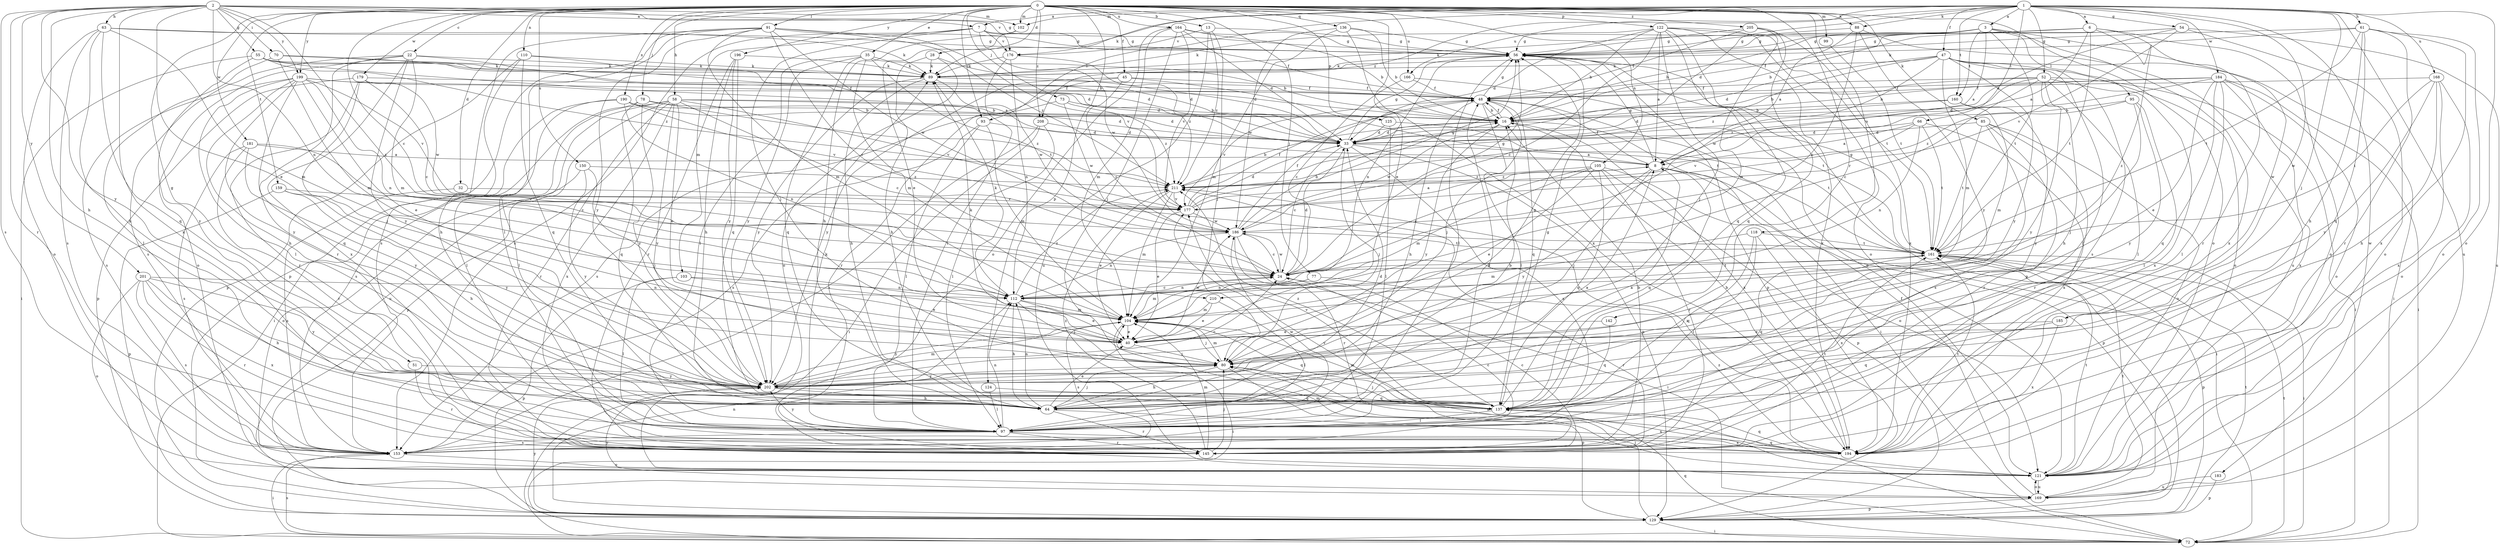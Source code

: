 strict digraph  {
0;
1;
2;
3;
6;
7;
8;
13;
16;
22;
24;
28;
32;
33;
35;
40;
45;
47;
48;
51;
52;
54;
55;
56;
58;
61;
63;
64;
66;
70;
72;
73;
77;
78;
80;
85;
88;
89;
91;
93;
95;
97;
99;
102;
103;
104;
105;
110;
112;
118;
121;
122;
124;
125;
129;
136;
137;
142;
145;
150;
153;
159;
160;
161;
164;
166;
168;
169;
176;
177;
179;
181;
183;
184;
185;
186;
190;
194;
196;
199;
201;
202;
205;
208;
210;
211;
0 -> 13  [label=b];
0 -> 22  [label=c];
0 -> 24  [label=c];
0 -> 28  [label=d];
0 -> 32  [label=d];
0 -> 35  [label=e];
0 -> 40  [label=e];
0 -> 45  [label=f];
0 -> 51  [label=g];
0 -> 58  [label=h];
0 -> 73  [label=j];
0 -> 77  [label=j];
0 -> 78  [label=j];
0 -> 85  [label=k];
0 -> 88  [label=k];
0 -> 91  [label=l];
0 -> 93  [label=l];
0 -> 99  [label=m];
0 -> 102  [label=m];
0 -> 105  [label=n];
0 -> 110  [label=n];
0 -> 118  [label=o];
0 -> 121  [label=o];
0 -> 122  [label=p];
0 -> 124  [label=p];
0 -> 125  [label=p];
0 -> 136  [label=q];
0 -> 142  [label=r];
0 -> 150  [label=s];
0 -> 159  [label=t];
0 -> 164  [label=u];
0 -> 166  [label=u];
0 -> 179  [label=w];
0 -> 181  [label=w];
0 -> 190  [label=x];
0 -> 196  [label=y];
0 -> 199  [label=y];
0 -> 205  [label=z];
0 -> 208  [label=z];
1 -> 3  [label=a];
1 -> 6  [label=a];
1 -> 7  [label=a];
1 -> 33  [label=d];
1 -> 47  [label=f];
1 -> 52  [label=g];
1 -> 54  [label=g];
1 -> 61  [label=h];
1 -> 66  [label=i];
1 -> 80  [label=j];
1 -> 88  [label=k];
1 -> 89  [label=k];
1 -> 93  [label=l];
1 -> 102  [label=m];
1 -> 121  [label=o];
1 -> 160  [label=t];
1 -> 166  [label=u];
1 -> 168  [label=u];
1 -> 169  [label=u];
1 -> 176  [label=v];
1 -> 183  [label=w];
1 -> 184  [label=w];
1 -> 185  [label=w];
1 -> 208  [label=z];
2 -> 7  [label=a];
2 -> 40  [label=e];
2 -> 55  [label=g];
2 -> 56  [label=g];
2 -> 63  [label=h];
2 -> 64  [label=h];
2 -> 70  [label=i];
2 -> 102  [label=m];
2 -> 112  [label=n];
2 -> 145  [label=r];
2 -> 153  [label=s];
2 -> 176  [label=v];
2 -> 194  [label=x];
2 -> 199  [label=y];
2 -> 201  [label=y];
2 -> 202  [label=y];
2 -> 210  [label=z];
3 -> 8  [label=a];
3 -> 16  [label=b];
3 -> 56  [label=g];
3 -> 89  [label=k];
3 -> 95  [label=l];
3 -> 160  [label=t];
3 -> 161  [label=t];
3 -> 185  [label=w];
3 -> 194  [label=x];
6 -> 8  [label=a];
6 -> 16  [label=b];
6 -> 56  [label=g];
6 -> 89  [label=k];
6 -> 121  [label=o];
6 -> 145  [label=r];
6 -> 161  [label=t];
6 -> 210  [label=z];
7 -> 48  [label=f];
7 -> 56  [label=g];
7 -> 80  [label=j];
7 -> 103  [label=m];
7 -> 153  [label=s];
7 -> 176  [label=v];
7 -> 186  [label=w];
8 -> 48  [label=f];
8 -> 56  [label=g];
8 -> 72  [label=i];
8 -> 80  [label=j];
8 -> 129  [label=p];
8 -> 137  [label=q];
8 -> 202  [label=y];
8 -> 211  [label=z];
13 -> 56  [label=g];
13 -> 80  [label=j];
13 -> 169  [label=u];
13 -> 176  [label=v];
13 -> 211  [label=z];
16 -> 33  [label=d];
16 -> 48  [label=f];
16 -> 72  [label=i];
16 -> 186  [label=w];
16 -> 194  [label=x];
16 -> 202  [label=y];
22 -> 33  [label=d];
22 -> 89  [label=k];
22 -> 104  [label=m];
22 -> 121  [label=o];
22 -> 145  [label=r];
22 -> 153  [label=s];
22 -> 194  [label=x];
22 -> 202  [label=y];
24 -> 33  [label=d];
24 -> 112  [label=n];
24 -> 161  [label=t];
24 -> 186  [label=w];
28 -> 33  [label=d];
28 -> 64  [label=h];
28 -> 89  [label=k];
28 -> 121  [label=o];
32 -> 153  [label=s];
32 -> 177  [label=v];
33 -> 8  [label=a];
33 -> 24  [label=c];
33 -> 56  [label=g];
33 -> 80  [label=j];
33 -> 129  [label=p];
33 -> 153  [label=s];
35 -> 16  [label=b];
35 -> 89  [label=k];
35 -> 97  [label=l];
35 -> 104  [label=m];
35 -> 137  [label=q];
35 -> 161  [label=t];
35 -> 202  [label=y];
40 -> 80  [label=j];
40 -> 89  [label=k];
40 -> 186  [label=w];
45 -> 24  [label=c];
45 -> 48  [label=f];
45 -> 145  [label=r];
45 -> 161  [label=t];
45 -> 202  [label=y];
47 -> 33  [label=d];
47 -> 72  [label=i];
47 -> 89  [label=k];
47 -> 97  [label=l];
47 -> 104  [label=m];
47 -> 121  [label=o];
47 -> 153  [label=s];
47 -> 186  [label=w];
47 -> 202  [label=y];
47 -> 211  [label=z];
48 -> 16  [label=b];
48 -> 56  [label=g];
48 -> 64  [label=h];
48 -> 80  [label=j];
48 -> 97  [label=l];
48 -> 137  [label=q];
48 -> 177  [label=v];
51 -> 145  [label=r];
51 -> 202  [label=y];
52 -> 16  [label=b];
52 -> 24  [label=c];
52 -> 48  [label=f];
52 -> 64  [label=h];
52 -> 72  [label=i];
52 -> 97  [label=l];
52 -> 194  [label=x];
52 -> 202  [label=y];
52 -> 211  [label=z];
54 -> 33  [label=d];
54 -> 48  [label=f];
54 -> 56  [label=g];
54 -> 121  [label=o];
54 -> 169  [label=u];
54 -> 177  [label=v];
55 -> 8  [label=a];
55 -> 16  [label=b];
55 -> 48  [label=f];
55 -> 72  [label=i];
55 -> 89  [label=k];
55 -> 202  [label=y];
55 -> 211  [label=z];
56 -> 89  [label=k];
56 -> 97  [label=l];
56 -> 112  [label=n];
56 -> 121  [label=o];
56 -> 129  [label=p];
58 -> 16  [label=b];
58 -> 24  [label=c];
58 -> 33  [label=d];
58 -> 40  [label=e];
58 -> 72  [label=i];
58 -> 129  [label=p];
58 -> 145  [label=r];
58 -> 169  [label=u];
58 -> 177  [label=v];
58 -> 194  [label=x];
58 -> 202  [label=y];
61 -> 56  [label=g];
61 -> 64  [label=h];
61 -> 89  [label=k];
61 -> 121  [label=o];
61 -> 137  [label=q];
61 -> 145  [label=r];
61 -> 161  [label=t];
61 -> 194  [label=x];
63 -> 56  [label=g];
63 -> 64  [label=h];
63 -> 89  [label=k];
63 -> 104  [label=m];
63 -> 121  [label=o];
63 -> 137  [label=q];
63 -> 153  [label=s];
64 -> 8  [label=a];
64 -> 16  [label=b];
64 -> 33  [label=d];
64 -> 40  [label=e];
64 -> 56  [label=g];
64 -> 80  [label=j];
64 -> 112  [label=n];
64 -> 145  [label=r];
64 -> 194  [label=x];
66 -> 8  [label=a];
66 -> 33  [label=d];
66 -> 112  [label=n];
66 -> 145  [label=r];
66 -> 161  [label=t];
66 -> 177  [label=v];
70 -> 33  [label=d];
70 -> 89  [label=k];
70 -> 97  [label=l];
70 -> 104  [label=m];
72 -> 137  [label=q];
72 -> 153  [label=s];
72 -> 161  [label=t];
72 -> 211  [label=z];
73 -> 16  [label=b];
73 -> 153  [label=s];
73 -> 186  [label=w];
73 -> 211  [label=z];
77 -> 104  [label=m];
77 -> 112  [label=n];
77 -> 145  [label=r];
78 -> 16  [label=b];
78 -> 97  [label=l];
78 -> 137  [label=q];
78 -> 202  [label=y];
78 -> 211  [label=z];
80 -> 56  [label=g];
80 -> 64  [label=h];
80 -> 104  [label=m];
80 -> 129  [label=p];
80 -> 194  [label=x];
80 -> 202  [label=y];
85 -> 33  [label=d];
85 -> 121  [label=o];
85 -> 145  [label=r];
85 -> 153  [label=s];
85 -> 161  [label=t];
85 -> 194  [label=x];
88 -> 8  [label=a];
88 -> 24  [label=c];
88 -> 56  [label=g];
88 -> 169  [label=u];
88 -> 202  [label=y];
89 -> 48  [label=f];
89 -> 64  [label=h];
89 -> 186  [label=w];
89 -> 202  [label=y];
91 -> 24  [label=c];
91 -> 56  [label=g];
91 -> 97  [label=l];
91 -> 104  [label=m];
91 -> 129  [label=p];
91 -> 153  [label=s];
91 -> 177  [label=v];
91 -> 186  [label=w];
91 -> 202  [label=y];
91 -> 211  [label=z];
93 -> 33  [label=d];
93 -> 97  [label=l];
93 -> 104  [label=m];
93 -> 153  [label=s];
95 -> 16  [label=b];
95 -> 80  [label=j];
95 -> 97  [label=l];
95 -> 202  [label=y];
95 -> 211  [label=z];
97 -> 48  [label=f];
97 -> 89  [label=k];
97 -> 112  [label=n];
97 -> 145  [label=r];
97 -> 153  [label=s];
97 -> 186  [label=w];
97 -> 194  [label=x];
97 -> 202  [label=y];
99 -> 161  [label=t];
102 -> 40  [label=e];
102 -> 64  [label=h];
103 -> 40  [label=e];
103 -> 97  [label=l];
103 -> 112  [label=n];
103 -> 129  [label=p];
104 -> 40  [label=e];
104 -> 72  [label=i];
104 -> 80  [label=j];
104 -> 137  [label=q];
104 -> 153  [label=s];
104 -> 202  [label=y];
105 -> 24  [label=c];
105 -> 40  [label=e];
105 -> 104  [label=m];
105 -> 121  [label=o];
105 -> 129  [label=p];
105 -> 137  [label=q];
105 -> 145  [label=r];
105 -> 211  [label=z];
110 -> 33  [label=d];
110 -> 64  [label=h];
110 -> 89  [label=k];
110 -> 129  [label=p];
110 -> 137  [label=q];
112 -> 24  [label=c];
112 -> 40  [label=e];
112 -> 64  [label=h];
112 -> 80  [label=j];
112 -> 89  [label=k];
112 -> 104  [label=m];
112 -> 211  [label=z];
118 -> 97  [label=l];
118 -> 104  [label=m];
118 -> 137  [label=q];
118 -> 161  [label=t];
118 -> 194  [label=x];
121 -> 104  [label=m];
121 -> 137  [label=q];
121 -> 161  [label=t];
121 -> 169  [label=u];
121 -> 177  [label=v];
122 -> 8  [label=a];
122 -> 16  [label=b];
122 -> 24  [label=c];
122 -> 33  [label=d];
122 -> 56  [label=g];
122 -> 80  [label=j];
122 -> 121  [label=o];
122 -> 129  [label=p];
122 -> 137  [label=q];
122 -> 161  [label=t];
122 -> 194  [label=x];
124 -> 97  [label=l];
124 -> 137  [label=q];
125 -> 33  [label=d];
125 -> 97  [label=l];
125 -> 161  [label=t];
129 -> 72  [label=i];
129 -> 80  [label=j];
129 -> 112  [label=n];
129 -> 161  [label=t];
129 -> 202  [label=y];
136 -> 16  [label=b];
136 -> 56  [label=g];
136 -> 104  [label=m];
136 -> 186  [label=w];
136 -> 194  [label=x];
137 -> 8  [label=a];
137 -> 80  [label=j];
137 -> 97  [label=l];
137 -> 104  [label=m];
137 -> 177  [label=v];
137 -> 211  [label=z];
142 -> 40  [label=e];
142 -> 137  [label=q];
145 -> 24  [label=c];
145 -> 80  [label=j];
145 -> 104  [label=m];
145 -> 161  [label=t];
145 -> 211  [label=z];
150 -> 80  [label=j];
150 -> 121  [label=o];
150 -> 202  [label=y];
150 -> 211  [label=z];
153 -> 16  [label=b];
153 -> 24  [label=c];
153 -> 72  [label=i];
153 -> 121  [label=o];
159 -> 64  [label=h];
159 -> 129  [label=p];
159 -> 177  [label=v];
159 -> 202  [label=y];
160 -> 16  [label=b];
160 -> 33  [label=d];
160 -> 104  [label=m];
160 -> 202  [label=y];
161 -> 24  [label=c];
161 -> 56  [label=g];
161 -> 72  [label=i];
161 -> 129  [label=p];
161 -> 137  [label=q];
164 -> 16  [label=b];
164 -> 33  [label=d];
164 -> 56  [label=g];
164 -> 80  [label=j];
164 -> 104  [label=m];
164 -> 121  [label=o];
164 -> 177  [label=v];
166 -> 24  [label=c];
166 -> 48  [label=f];
166 -> 161  [label=t];
168 -> 48  [label=f];
168 -> 64  [label=h];
168 -> 121  [label=o];
168 -> 161  [label=t];
168 -> 194  [label=x];
168 -> 202  [label=y];
169 -> 48  [label=f];
169 -> 121  [label=o];
169 -> 129  [label=p];
169 -> 161  [label=t];
169 -> 202  [label=y];
176 -> 89  [label=k];
176 -> 97  [label=l];
176 -> 112  [label=n];
176 -> 211  [label=z];
177 -> 8  [label=a];
177 -> 33  [label=d];
177 -> 40  [label=e];
177 -> 48  [label=f];
177 -> 56  [label=g];
177 -> 186  [label=w];
179 -> 24  [label=c];
179 -> 48  [label=f];
179 -> 80  [label=j];
179 -> 129  [label=p];
179 -> 145  [label=r];
179 -> 186  [label=w];
181 -> 8  [label=a];
181 -> 24  [label=c];
181 -> 145  [label=r];
181 -> 153  [label=s];
181 -> 202  [label=y];
183 -> 129  [label=p];
183 -> 169  [label=u];
184 -> 16  [label=b];
184 -> 33  [label=d];
184 -> 40  [label=e];
184 -> 48  [label=f];
184 -> 72  [label=i];
184 -> 97  [label=l];
184 -> 121  [label=o];
184 -> 137  [label=q];
184 -> 194  [label=x];
185 -> 40  [label=e];
185 -> 137  [label=q];
185 -> 194  [label=x];
186 -> 16  [label=b];
186 -> 24  [label=c];
186 -> 48  [label=f];
186 -> 56  [label=g];
186 -> 72  [label=i];
186 -> 112  [label=n];
186 -> 145  [label=r];
186 -> 161  [label=t];
190 -> 16  [label=b];
190 -> 33  [label=d];
190 -> 97  [label=l];
190 -> 112  [label=n];
190 -> 153  [label=s];
190 -> 177  [label=v];
194 -> 16  [label=b];
194 -> 137  [label=q];
194 -> 161  [label=t];
194 -> 211  [label=z];
196 -> 64  [label=h];
196 -> 89  [label=k];
196 -> 137  [label=q];
196 -> 145  [label=r];
196 -> 202  [label=y];
199 -> 33  [label=d];
199 -> 40  [label=e];
199 -> 48  [label=f];
199 -> 64  [label=h];
199 -> 97  [label=l];
199 -> 112  [label=n];
199 -> 137  [label=q];
199 -> 153  [label=s];
199 -> 177  [label=v];
199 -> 202  [label=y];
201 -> 64  [label=h];
201 -> 112  [label=n];
201 -> 121  [label=o];
201 -> 145  [label=r];
201 -> 153  [label=s];
201 -> 194  [label=x];
201 -> 202  [label=y];
202 -> 24  [label=c];
202 -> 64  [label=h];
202 -> 104  [label=m];
202 -> 137  [label=q];
205 -> 48  [label=f];
205 -> 56  [label=g];
205 -> 104  [label=m];
205 -> 137  [label=q];
205 -> 194  [label=x];
208 -> 33  [label=d];
208 -> 72  [label=i];
208 -> 97  [label=l];
208 -> 153  [label=s];
210 -> 40  [label=e];
210 -> 97  [label=l];
210 -> 104  [label=m];
211 -> 16  [label=b];
211 -> 40  [label=e];
211 -> 104  [label=m];
211 -> 177  [label=v];
}

